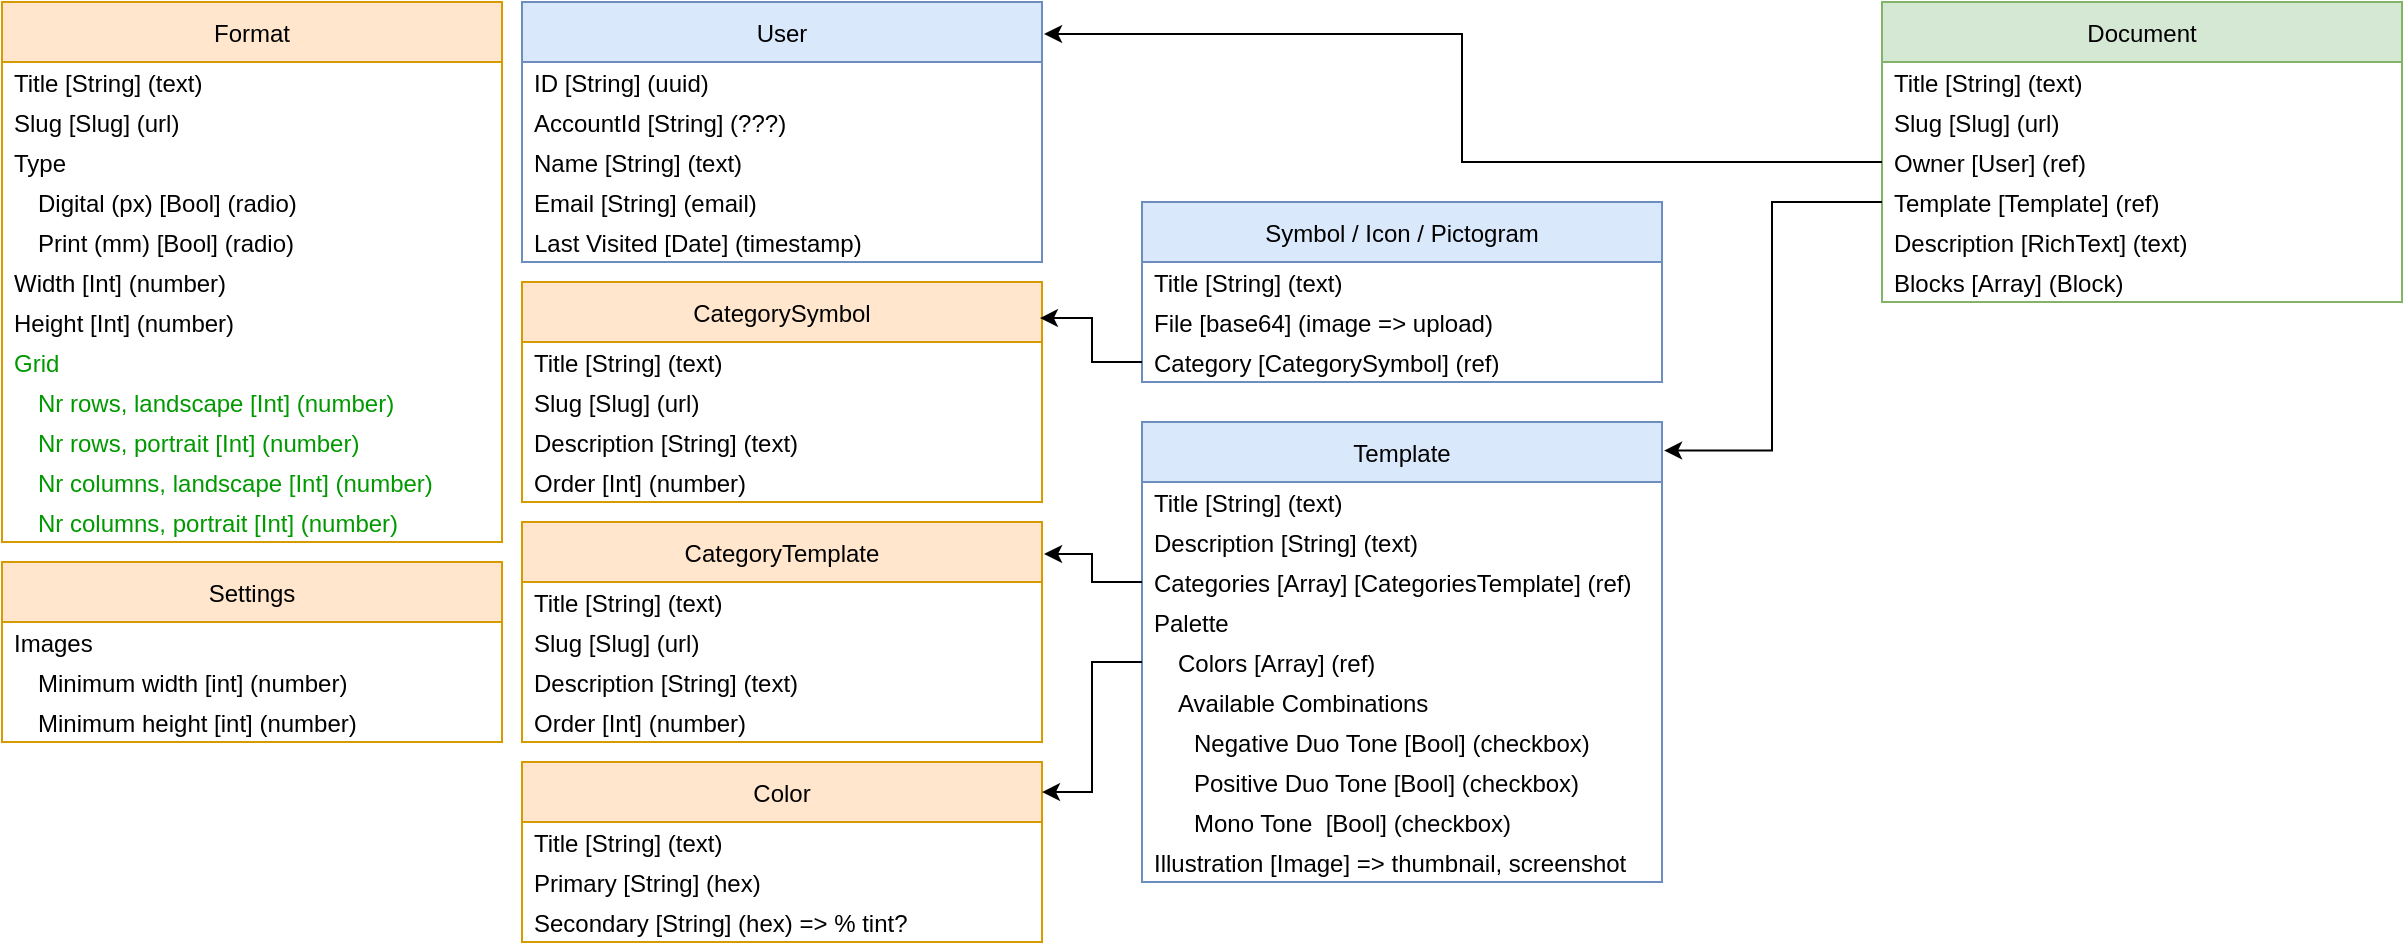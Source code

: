 <mxfile version="20.3.1" type="github">
  <diagram name="Page-1" id="2ca16b54-16f6-2749-3443-fa8db7711227">
    <mxGraphModel dx="1234" dy="793" grid="1" gridSize="10" guides="1" tooltips="1" connect="1" arrows="1" fold="1" page="1" pageScale="1" pageWidth="4681" pageHeight="3300" background="none" math="0" shadow="0">
      <root>
        <mxCell id="0" />
        <mxCell id="1" parent="0" />
        <mxCell id="rpwav4ls4cNXlfBs2Azv-4" value="Format" style="swimlane;fontStyle=0;childLayout=stackLayout;horizontal=1;startSize=30;horizontalStack=0;resizeParent=1;resizeParentMax=0;resizeLast=0;collapsible=1;marginBottom=0;strokeColor=#d79b00;fillColor=#ffe6cc;" vertex="1" parent="1">
          <mxGeometry x="10" y="10" width="250" height="270" as="geometry" />
        </mxCell>
        <mxCell id="rpwav4ls4cNXlfBs2Azv-5" value="Title [String] (text)" style="text;strokeColor=none;fillColor=none;align=left;verticalAlign=middle;spacingLeft=4;spacingRight=4;overflow=hidden;points=[[0,0.5],[1,0.5]];portConstraint=eastwest;rotatable=0;spacing=2;" vertex="1" parent="rpwav4ls4cNXlfBs2Azv-4">
          <mxGeometry y="30" width="250" height="20" as="geometry" />
        </mxCell>
        <mxCell id="rpwav4ls4cNXlfBs2Azv-6" value="Slug [Slug] (url)" style="text;strokeColor=none;fillColor=none;align=left;verticalAlign=middle;spacingLeft=4;spacingRight=4;overflow=hidden;points=[[0,0.5],[1,0.5]];portConstraint=eastwest;rotatable=0;" vertex="1" parent="rpwav4ls4cNXlfBs2Azv-4">
          <mxGeometry y="50" width="250" height="20" as="geometry" />
        </mxCell>
        <mxCell id="rpwav4ls4cNXlfBs2Azv-10" value="Type" style="text;strokeColor=none;fillColor=none;align=left;verticalAlign=middle;spacingLeft=4;spacingRight=4;overflow=hidden;points=[[0,0.5],[1,0.5]];portConstraint=eastwest;rotatable=0;" vertex="1" parent="rpwav4ls4cNXlfBs2Azv-4">
          <mxGeometry y="70" width="250" height="20" as="geometry" />
        </mxCell>
        <mxCell id="rpwav4ls4cNXlfBs2Azv-8" value="Digital (px) [Bool] (radio)" style="text;strokeColor=none;fillColor=none;align=left;verticalAlign=middle;spacingLeft=16;spacingRight=4;overflow=hidden;points=[[0,0.5],[1,0.5]];portConstraint=eastwest;rotatable=0;" vertex="1" parent="rpwav4ls4cNXlfBs2Azv-4">
          <mxGeometry y="90" width="250" height="20" as="geometry" />
        </mxCell>
        <mxCell id="rpwav4ls4cNXlfBs2Azv-9" value="Print (mm) [Bool] (radio)" style="text;strokeColor=none;fillColor=none;align=left;verticalAlign=middle;spacingLeft=16;spacingRight=4;overflow=hidden;points=[[0,0.5],[1,0.5]];portConstraint=eastwest;rotatable=0;" vertex="1" parent="rpwav4ls4cNXlfBs2Azv-4">
          <mxGeometry y="110" width="250" height="20" as="geometry" />
        </mxCell>
        <mxCell id="rpwav4ls4cNXlfBs2Azv-13" value="Width [Int] (number)" style="text;strokeColor=none;fillColor=none;align=left;verticalAlign=middle;spacingLeft=4;spacingRight=4;overflow=hidden;points=[[0,0.5],[1,0.5]];portConstraint=eastwest;rotatable=0;" vertex="1" parent="rpwav4ls4cNXlfBs2Azv-4">
          <mxGeometry y="130" width="250" height="20" as="geometry" />
        </mxCell>
        <mxCell id="rpwav4ls4cNXlfBs2Azv-14" value="Height [Int] (number)" style="text;strokeColor=none;fillColor=none;align=left;verticalAlign=middle;spacingLeft=4;spacingRight=4;overflow=hidden;points=[[0,0.5],[1,0.5]];portConstraint=eastwest;rotatable=0;" vertex="1" parent="rpwav4ls4cNXlfBs2Azv-4">
          <mxGeometry y="150" width="250" height="20" as="geometry" />
        </mxCell>
        <mxCell id="rpwav4ls4cNXlfBs2Azv-36" value="Grid" style="text;strokeColor=none;fillColor=none;align=left;verticalAlign=middle;spacingLeft=4;spacingRight=4;overflow=hidden;points=[[0,0.5],[1,0.5]];portConstraint=eastwest;rotatable=0;fontColor=#009900;" vertex="1" parent="rpwav4ls4cNXlfBs2Azv-4">
          <mxGeometry y="170" width="250" height="20" as="geometry" />
        </mxCell>
        <mxCell id="rpwav4ls4cNXlfBs2Azv-37" value="Nr rows, landscape [Int] (number)" style="text;strokeColor=none;fillColor=none;align=left;verticalAlign=middle;spacingLeft=16;spacingRight=4;overflow=hidden;points=[[0,0.5],[1,0.5]];portConstraint=eastwest;rotatable=0;fontColor=#009900;" vertex="1" parent="rpwav4ls4cNXlfBs2Azv-4">
          <mxGeometry y="190" width="250" height="20" as="geometry" />
        </mxCell>
        <mxCell id="rpwav4ls4cNXlfBs2Azv-40" value="Nr rows, portrait [Int] (number)" style="text;strokeColor=none;fillColor=none;align=left;verticalAlign=middle;spacingLeft=16;spacingRight=4;overflow=hidden;points=[[0,0.5],[1,0.5]];portConstraint=eastwest;rotatable=0;fontColor=#009900;" vertex="1" parent="rpwav4ls4cNXlfBs2Azv-4">
          <mxGeometry y="210" width="250" height="20" as="geometry" />
        </mxCell>
        <mxCell id="rpwav4ls4cNXlfBs2Azv-41" value="Nr columns, landscape [Int] (number)" style="text;strokeColor=none;fillColor=none;align=left;verticalAlign=middle;spacingLeft=16;spacingRight=4;overflow=hidden;points=[[0,0.5],[1,0.5]];portConstraint=eastwest;rotatable=0;fontColor=#009900;" vertex="1" parent="rpwav4ls4cNXlfBs2Azv-4">
          <mxGeometry y="230" width="250" height="20" as="geometry" />
        </mxCell>
        <mxCell id="rpwav4ls4cNXlfBs2Azv-42" value="Nr columns, portrait [Int] (number)" style="text;strokeColor=none;fillColor=none;align=left;verticalAlign=middle;spacingLeft=16;spacingRight=4;overflow=hidden;points=[[0,0.5],[1,0.5]];portConstraint=eastwest;rotatable=0;fontColor=#009900;" vertex="1" parent="rpwav4ls4cNXlfBs2Azv-4">
          <mxGeometry y="250" width="250" height="20" as="geometry" />
        </mxCell>
        <mxCell id="rpwav4ls4cNXlfBs2Azv-24" value="Template" style="swimlane;fontStyle=0;childLayout=stackLayout;horizontal=1;startSize=30;horizontalStack=0;resizeParent=1;resizeParentMax=0;resizeLast=0;collapsible=1;marginBottom=0;fillColor=#dae8fc;strokeColor=#6c8ebf;" vertex="1" parent="1">
          <mxGeometry x="580" y="220" width="260" height="230" as="geometry" />
        </mxCell>
        <mxCell id="rpwav4ls4cNXlfBs2Azv-25" value="Title [String] (text)" style="text;strokeColor=none;fillColor=none;align=left;verticalAlign=middle;spacingLeft=4;spacingRight=4;overflow=hidden;points=[[0,0.5],[1,0.5]];portConstraint=eastwest;rotatable=0;spacing=2;" vertex="1" parent="rpwav4ls4cNXlfBs2Azv-24">
          <mxGeometry y="30" width="260" height="20" as="geometry" />
        </mxCell>
        <mxCell id="rpwav4ls4cNXlfBs2Azv-26" value="Description [String] (text)" style="text;strokeColor=none;fillColor=none;align=left;verticalAlign=middle;spacingLeft=4;spacingRight=4;overflow=hidden;points=[[0,0.5],[1,0.5]];portConstraint=eastwest;rotatable=0;" vertex="1" parent="rpwav4ls4cNXlfBs2Azv-24">
          <mxGeometry y="50" width="260" height="20" as="geometry" />
        </mxCell>
        <mxCell id="rpwav4ls4cNXlfBs2Azv-109" value="Categories [Array] [CategoriesTemplate] (ref)" style="text;strokeColor=none;fillColor=none;align=left;verticalAlign=middle;spacingLeft=4;spacingRight=4;overflow=hidden;points=[[0,0.5],[1,0.5]];portConstraint=eastwest;rotatable=0;" vertex="1" parent="rpwav4ls4cNXlfBs2Azv-24">
          <mxGeometry y="70" width="260" height="20" as="geometry" />
        </mxCell>
        <mxCell id="rpwav4ls4cNXlfBs2Azv-27" value="Palette" style="text;strokeColor=none;fillColor=none;align=left;verticalAlign=middle;spacingLeft=4;spacingRight=4;overflow=hidden;points=[[0,0.5],[1,0.5]];portConstraint=eastwest;rotatable=0;" vertex="1" parent="rpwav4ls4cNXlfBs2Azv-24">
          <mxGeometry y="90" width="260" height="20" as="geometry" />
        </mxCell>
        <mxCell id="rpwav4ls4cNXlfBs2Azv-28" value="Colors [Array] (ref)" style="text;strokeColor=none;fillColor=none;align=left;verticalAlign=middle;spacingLeft=16;spacingRight=4;overflow=hidden;points=[[0,0.5],[1,0.5]];portConstraint=eastwest;rotatable=0;" vertex="1" parent="rpwav4ls4cNXlfBs2Azv-24">
          <mxGeometry y="110" width="260" height="20" as="geometry" />
        </mxCell>
        <mxCell id="rpwav4ls4cNXlfBs2Azv-29" value="Available Combinations" style="text;strokeColor=none;fillColor=none;align=left;verticalAlign=middle;spacingLeft=16;spacingRight=4;overflow=hidden;points=[[0,0.5],[1,0.5]];portConstraint=eastwest;rotatable=0;" vertex="1" parent="rpwav4ls4cNXlfBs2Azv-24">
          <mxGeometry y="130" width="260" height="20" as="geometry" />
        </mxCell>
        <mxCell id="rpwav4ls4cNXlfBs2Azv-32" value="Negative Duo Tone [Bool] (checkbox)" style="text;strokeColor=none;fillColor=none;align=left;verticalAlign=middle;spacingLeft=24;spacingRight=4;overflow=hidden;points=[[0,0.5],[1,0.5]];portConstraint=eastwest;rotatable=0;" vertex="1" parent="rpwav4ls4cNXlfBs2Azv-24">
          <mxGeometry y="150" width="260" height="20" as="geometry" />
        </mxCell>
        <mxCell id="rpwav4ls4cNXlfBs2Azv-33" value="Positive Duo Tone [Bool] (checkbox)" style="text;strokeColor=none;fillColor=none;align=left;verticalAlign=middle;spacingLeft=24;spacingRight=4;overflow=hidden;points=[[0,0.5],[1,0.5]];portConstraint=eastwest;rotatable=0;" vertex="1" parent="rpwav4ls4cNXlfBs2Azv-24">
          <mxGeometry y="170" width="260" height="20" as="geometry" />
        </mxCell>
        <mxCell id="rpwav4ls4cNXlfBs2Azv-34" value="Mono Tone  [Bool] (checkbox)" style="text;strokeColor=none;fillColor=none;align=left;verticalAlign=middle;spacingLeft=24;spacingRight=4;overflow=hidden;points=[[0,0.5],[1,0.5]];portConstraint=eastwest;rotatable=0;" vertex="1" parent="rpwav4ls4cNXlfBs2Azv-24">
          <mxGeometry y="190" width="260" height="20" as="geometry" />
        </mxCell>
        <mxCell id="rpwav4ls4cNXlfBs2Azv-44" value="Illustration [Image] =&gt; thumbnail, screenshot" style="text;strokeColor=none;fillColor=none;align=left;verticalAlign=middle;spacingLeft=4;spacingRight=4;overflow=hidden;points=[[0,0.5],[1,0.5]];portConstraint=eastwest;rotatable=0;" vertex="1" parent="rpwav4ls4cNXlfBs2Azv-24">
          <mxGeometry y="210" width="260" height="20" as="geometry" />
        </mxCell>
        <mxCell id="rpwav4ls4cNXlfBs2Azv-46" value="Document" style="swimlane;fontStyle=0;childLayout=stackLayout;horizontal=1;startSize=30;horizontalStack=0;resizeParent=1;resizeParentMax=0;resizeLast=0;collapsible=1;marginBottom=0;fillColor=#d5e8d4;strokeColor=#82b366;" vertex="1" parent="1">
          <mxGeometry x="950" y="10" width="260" height="150" as="geometry" />
        </mxCell>
        <mxCell id="rpwav4ls4cNXlfBs2Azv-47" value="Title [String] (text)" style="text;strokeColor=none;fillColor=none;align=left;verticalAlign=middle;spacingLeft=4;spacingRight=4;overflow=hidden;points=[[0,0.5],[1,0.5]];portConstraint=eastwest;rotatable=0;spacing=2;" vertex="1" parent="rpwav4ls4cNXlfBs2Azv-46">
          <mxGeometry y="30" width="260" height="20" as="geometry" />
        </mxCell>
        <mxCell id="rpwav4ls4cNXlfBs2Azv-56" value="Slug [Slug] (url)" style="text;strokeColor=none;fillColor=none;align=left;verticalAlign=middle;spacingLeft=4;spacingRight=4;overflow=hidden;points=[[0,0.5],[1,0.5]];portConstraint=eastwest;rotatable=0;spacing=2;" vertex="1" parent="rpwav4ls4cNXlfBs2Azv-46">
          <mxGeometry y="50" width="260" height="20" as="geometry" />
        </mxCell>
        <mxCell id="rpwav4ls4cNXlfBs2Azv-57" value="Owner [User] (ref)" style="text;strokeColor=none;fillColor=none;align=left;verticalAlign=middle;spacingLeft=4;spacingRight=4;overflow=hidden;points=[[0,0.5],[1,0.5]];portConstraint=eastwest;rotatable=0;spacing=2;" vertex="1" parent="rpwav4ls4cNXlfBs2Azv-46">
          <mxGeometry y="70" width="260" height="20" as="geometry" />
        </mxCell>
        <mxCell id="rpwav4ls4cNXlfBs2Azv-58" value="Template [Template] (ref)" style="text;strokeColor=none;fillColor=none;align=left;verticalAlign=middle;spacingLeft=4;spacingRight=4;overflow=hidden;points=[[0,0.5],[1,0.5]];portConstraint=eastwest;rotatable=0;spacing=2;" vertex="1" parent="rpwav4ls4cNXlfBs2Azv-46">
          <mxGeometry y="90" width="260" height="20" as="geometry" />
        </mxCell>
        <mxCell id="rpwav4ls4cNXlfBs2Azv-48" value="Description [RichText] (text)" style="text;strokeColor=none;fillColor=none;align=left;verticalAlign=middle;spacingLeft=4;spacingRight=4;overflow=hidden;points=[[0,0.5],[1,0.5]];portConstraint=eastwest;rotatable=0;" vertex="1" parent="rpwav4ls4cNXlfBs2Azv-46">
          <mxGeometry y="110" width="260" height="20" as="geometry" />
        </mxCell>
        <mxCell id="rpwav4ls4cNXlfBs2Azv-55" value="Blocks [Array] (Block)" style="text;strokeColor=none;fillColor=none;align=left;verticalAlign=middle;spacingLeft=4;spacingRight=4;overflow=hidden;points=[[0,0.5],[1,0.5]];portConstraint=eastwest;rotatable=0;" vertex="1" parent="rpwav4ls4cNXlfBs2Azv-46">
          <mxGeometry y="130" width="260" height="20" as="geometry" />
        </mxCell>
        <mxCell id="rpwav4ls4cNXlfBs2Azv-61" style="edgeStyle=orthogonalEdgeStyle;rounded=0;orthogonalLoop=1;jettySize=auto;html=1;exitX=0;exitY=0.5;exitDx=0;exitDy=0;entryX=1.004;entryY=0.062;entryDx=0;entryDy=0;entryPerimeter=0;fontColor=#009900;" edge="1" parent="1" source="rpwav4ls4cNXlfBs2Azv-58" target="rpwav4ls4cNXlfBs2Azv-24">
          <mxGeometry relative="1" as="geometry" />
        </mxCell>
        <mxCell id="rpwav4ls4cNXlfBs2Azv-62" value="User" style="swimlane;fontStyle=0;childLayout=stackLayout;horizontal=1;startSize=30;horizontalStack=0;resizeParent=1;resizeParentMax=0;resizeLast=0;collapsible=1;marginBottom=0;fillColor=#dae8fc;strokeColor=#6c8ebf;" vertex="1" parent="1">
          <mxGeometry x="270" y="10" width="260" height="130" as="geometry" />
        </mxCell>
        <mxCell id="rpwav4ls4cNXlfBs2Azv-63" value="ID [String] (uuid)" style="text;strokeColor=none;fillColor=none;align=left;verticalAlign=middle;spacingLeft=4;spacingRight=4;overflow=hidden;points=[[0,0.5],[1,0.5]];portConstraint=eastwest;rotatable=0;spacing=2;" vertex="1" parent="rpwav4ls4cNXlfBs2Azv-62">
          <mxGeometry y="30" width="260" height="20" as="geometry" />
        </mxCell>
        <mxCell id="rpwav4ls4cNXlfBs2Azv-72" value="AccountId [String] (???)" style="text;strokeColor=none;fillColor=none;align=left;verticalAlign=middle;spacingLeft=4;spacingRight=4;overflow=hidden;points=[[0,0.5],[1,0.5]];portConstraint=eastwest;rotatable=0;spacing=2;" vertex="1" parent="rpwav4ls4cNXlfBs2Azv-62">
          <mxGeometry y="50" width="260" height="20" as="geometry" />
        </mxCell>
        <mxCell id="rpwav4ls4cNXlfBs2Azv-73" value="Name [String] (text)" style="text;strokeColor=none;fillColor=none;align=left;verticalAlign=middle;spacingLeft=4;spacingRight=4;overflow=hidden;points=[[0,0.5],[1,0.5]];portConstraint=eastwest;rotatable=0;spacing=2;" vertex="1" parent="rpwav4ls4cNXlfBs2Azv-62">
          <mxGeometry y="70" width="260" height="20" as="geometry" />
        </mxCell>
        <mxCell id="rpwav4ls4cNXlfBs2Azv-64" value="Email [String] (email)" style="text;strokeColor=none;fillColor=none;align=left;verticalAlign=middle;spacingLeft=4;spacingRight=4;overflow=hidden;points=[[0,0.5],[1,0.5]];portConstraint=eastwest;rotatable=0;" vertex="1" parent="rpwav4ls4cNXlfBs2Azv-62">
          <mxGeometry y="90" width="260" height="20" as="geometry" />
        </mxCell>
        <mxCell id="rpwav4ls4cNXlfBs2Azv-65" value="Last Visited [Date] (timestamp)" style="text;strokeColor=none;fillColor=none;align=left;verticalAlign=middle;spacingLeft=4;spacingRight=4;overflow=hidden;points=[[0,0.5],[1,0.5]];portConstraint=eastwest;rotatable=0;" vertex="1" parent="rpwav4ls4cNXlfBs2Azv-62">
          <mxGeometry y="110" width="260" height="20" as="geometry" />
        </mxCell>
        <mxCell id="rpwav4ls4cNXlfBs2Azv-74" style="edgeStyle=orthogonalEdgeStyle;rounded=0;orthogonalLoop=1;jettySize=auto;html=1;exitX=0;exitY=0.5;exitDx=0;exitDy=0;entryX=1.004;entryY=0.123;entryDx=0;entryDy=0;entryPerimeter=0;fontColor=#009900;" edge="1" parent="1" source="rpwav4ls4cNXlfBs2Azv-57" target="rpwav4ls4cNXlfBs2Azv-62">
          <mxGeometry relative="1" as="geometry" />
        </mxCell>
        <mxCell id="rpwav4ls4cNXlfBs2Azv-75" value="Color" style="swimlane;fontStyle=0;childLayout=stackLayout;horizontal=1;startSize=30;horizontalStack=0;resizeParent=1;resizeParentMax=0;resizeLast=0;collapsible=1;marginBottom=0;fillColor=#ffe6cc;strokeColor=#d79b00;" vertex="1" parent="1">
          <mxGeometry x="270" y="390" width="260" height="90" as="geometry" />
        </mxCell>
        <mxCell id="rpwav4ls4cNXlfBs2Azv-76" value="Title [String] (text)" style="text;strokeColor=none;fillColor=none;align=left;verticalAlign=middle;spacingLeft=4;spacingRight=4;overflow=hidden;points=[[0,0.5],[1,0.5]];portConstraint=eastwest;rotatable=0;spacing=2;" vertex="1" parent="rpwav4ls4cNXlfBs2Azv-75">
          <mxGeometry y="30" width="260" height="20" as="geometry" />
        </mxCell>
        <mxCell id="rpwav4ls4cNXlfBs2Azv-77" value="Primary [String] (hex)" style="text;strokeColor=none;fillColor=none;align=left;verticalAlign=middle;spacingLeft=4;spacingRight=4;overflow=hidden;points=[[0,0.5],[1,0.5]];portConstraint=eastwest;rotatable=0;" vertex="1" parent="rpwav4ls4cNXlfBs2Azv-75">
          <mxGeometry y="50" width="260" height="20" as="geometry" />
        </mxCell>
        <mxCell id="rpwav4ls4cNXlfBs2Azv-91" value="Secondary [String] (hex) =&gt; % tint?" style="text;strokeColor=none;fillColor=none;align=left;verticalAlign=middle;spacingLeft=4;spacingRight=4;overflow=hidden;points=[[0,0.5],[1,0.5]];portConstraint=eastwest;rotatable=0;" vertex="1" parent="rpwav4ls4cNXlfBs2Azv-75">
          <mxGeometry y="70" width="260" height="20" as="geometry" />
        </mxCell>
        <mxCell id="rpwav4ls4cNXlfBs2Azv-92" style="edgeStyle=orthogonalEdgeStyle;rounded=0;orthogonalLoop=1;jettySize=auto;html=1;exitX=0;exitY=0.5;exitDx=0;exitDy=0;entryX=1;entryY=0.167;entryDx=0;entryDy=0;entryPerimeter=0;fontColor=#009900;" edge="1" parent="1" source="rpwav4ls4cNXlfBs2Azv-28" target="rpwav4ls4cNXlfBs2Azv-75">
          <mxGeometry relative="1" as="geometry" />
        </mxCell>
        <mxCell id="rpwav4ls4cNXlfBs2Azv-93" value="Symbol / Icon / Pictogram" style="swimlane;fontStyle=0;childLayout=stackLayout;horizontal=1;startSize=30;horizontalStack=0;resizeParent=1;resizeParentMax=0;resizeLast=0;collapsible=1;marginBottom=0;fillColor=#dae8fc;strokeColor=#6c8ebf;" vertex="1" parent="1">
          <mxGeometry x="580" y="110" width="260" height="90" as="geometry" />
        </mxCell>
        <mxCell id="rpwav4ls4cNXlfBs2Azv-94" value="Title [String] (text)" style="text;strokeColor=none;fillColor=none;align=left;verticalAlign=middle;spacingLeft=4;spacingRight=4;overflow=hidden;points=[[0,0.5],[1,0.5]];portConstraint=eastwest;rotatable=0;spacing=2;" vertex="1" parent="rpwav4ls4cNXlfBs2Azv-93">
          <mxGeometry y="30" width="260" height="20" as="geometry" />
        </mxCell>
        <mxCell id="rpwav4ls4cNXlfBs2Azv-95" value="File [base64] (image =&gt; upload)" style="text;strokeColor=none;fillColor=none;align=left;verticalAlign=middle;spacingLeft=4;spacingRight=4;overflow=hidden;points=[[0,0.5],[1,0.5]];portConstraint=eastwest;rotatable=0;" vertex="1" parent="rpwav4ls4cNXlfBs2Azv-93">
          <mxGeometry y="50" width="260" height="20" as="geometry" />
        </mxCell>
        <mxCell id="rpwav4ls4cNXlfBs2Azv-96" value="Category [CategorySymbol] (ref)" style="text;strokeColor=none;fillColor=none;align=left;verticalAlign=middle;spacingLeft=4;spacingRight=4;overflow=hidden;points=[[0,0.5],[1,0.5]];portConstraint=eastwest;rotatable=0;" vertex="1" parent="rpwav4ls4cNXlfBs2Azv-93">
          <mxGeometry y="70" width="260" height="20" as="geometry" />
        </mxCell>
        <mxCell id="rpwav4ls4cNXlfBs2Azv-97" value="CategoryTemplate" style="swimlane;fontStyle=0;childLayout=stackLayout;horizontal=1;startSize=30;horizontalStack=0;resizeParent=1;resizeParentMax=0;resizeLast=0;collapsible=1;marginBottom=0;fillColor=#ffe6cc;strokeColor=#d79b00;" vertex="1" parent="1">
          <mxGeometry x="270" y="270" width="260" height="110" as="geometry" />
        </mxCell>
        <mxCell id="rpwav4ls4cNXlfBs2Azv-98" value="Title [String] (text)" style="text;strokeColor=none;fillColor=none;align=left;verticalAlign=middle;spacingLeft=4;spacingRight=4;overflow=hidden;points=[[0,0.5],[1,0.5]];portConstraint=eastwest;rotatable=0;spacing=2;" vertex="1" parent="rpwav4ls4cNXlfBs2Azv-97">
          <mxGeometry y="30" width="260" height="20" as="geometry" />
        </mxCell>
        <mxCell id="rpwav4ls4cNXlfBs2Azv-99" value="Slug [Slug] (url)" style="text;strokeColor=none;fillColor=none;align=left;verticalAlign=middle;spacingLeft=4;spacingRight=4;overflow=hidden;points=[[0,0.5],[1,0.5]];portConstraint=eastwest;rotatable=0;" vertex="1" parent="rpwav4ls4cNXlfBs2Azv-97">
          <mxGeometry y="50" width="260" height="20" as="geometry" />
        </mxCell>
        <mxCell id="rpwav4ls4cNXlfBs2Azv-100" value="Description [String] (text)" style="text;strokeColor=none;fillColor=none;align=left;verticalAlign=middle;spacingLeft=4;spacingRight=4;overflow=hidden;points=[[0,0.5],[1,0.5]];portConstraint=eastwest;rotatable=0;" vertex="1" parent="rpwav4ls4cNXlfBs2Azv-97">
          <mxGeometry y="70" width="260" height="20" as="geometry" />
        </mxCell>
        <mxCell id="rpwav4ls4cNXlfBs2Azv-102" value="Order [Int] (number)" style="text;strokeColor=none;fillColor=none;align=left;verticalAlign=middle;spacingLeft=4;spacingRight=4;overflow=hidden;points=[[0,0.5],[1,0.5]];portConstraint=eastwest;rotatable=0;" vertex="1" parent="rpwav4ls4cNXlfBs2Azv-97">
          <mxGeometry y="90" width="260" height="20" as="geometry" />
        </mxCell>
        <mxCell id="rpwav4ls4cNXlfBs2Azv-103" value="CategorySymbol" style="swimlane;fontStyle=0;childLayout=stackLayout;horizontal=1;startSize=30;horizontalStack=0;resizeParent=1;resizeParentMax=0;resizeLast=0;collapsible=1;marginBottom=0;fillColor=#ffe6cc;strokeColor=#d79b00;" vertex="1" parent="1">
          <mxGeometry x="270" y="150" width="260" height="110" as="geometry" />
        </mxCell>
        <mxCell id="rpwav4ls4cNXlfBs2Azv-104" value="Title [String] (text)" style="text;strokeColor=none;fillColor=none;align=left;verticalAlign=middle;spacingLeft=4;spacingRight=4;overflow=hidden;points=[[0,0.5],[1,0.5]];portConstraint=eastwest;rotatable=0;spacing=2;" vertex="1" parent="rpwav4ls4cNXlfBs2Azv-103">
          <mxGeometry y="30" width="260" height="20" as="geometry" />
        </mxCell>
        <mxCell id="rpwav4ls4cNXlfBs2Azv-105" value="Slug [Slug] (url)" style="text;strokeColor=none;fillColor=none;align=left;verticalAlign=middle;spacingLeft=4;spacingRight=4;overflow=hidden;points=[[0,0.5],[1,0.5]];portConstraint=eastwest;rotatable=0;" vertex="1" parent="rpwav4ls4cNXlfBs2Azv-103">
          <mxGeometry y="50" width="260" height="20" as="geometry" />
        </mxCell>
        <mxCell id="rpwav4ls4cNXlfBs2Azv-106" value="Description [String] (text)" style="text;strokeColor=none;fillColor=none;align=left;verticalAlign=middle;spacingLeft=4;spacingRight=4;overflow=hidden;points=[[0,0.5],[1,0.5]];portConstraint=eastwest;rotatable=0;" vertex="1" parent="rpwav4ls4cNXlfBs2Azv-103">
          <mxGeometry y="70" width="260" height="20" as="geometry" />
        </mxCell>
        <mxCell id="rpwav4ls4cNXlfBs2Azv-107" value="Order [Int] (number)" style="text;strokeColor=none;fillColor=none;align=left;verticalAlign=middle;spacingLeft=4;spacingRight=4;overflow=hidden;points=[[0,0.5],[1,0.5]];portConstraint=eastwest;rotatable=0;" vertex="1" parent="rpwav4ls4cNXlfBs2Azv-103">
          <mxGeometry y="90" width="260" height="20" as="geometry" />
        </mxCell>
        <mxCell id="rpwav4ls4cNXlfBs2Azv-108" style="edgeStyle=orthogonalEdgeStyle;rounded=0;orthogonalLoop=1;jettySize=auto;html=1;exitX=0;exitY=0.5;exitDx=0;exitDy=0;entryX=0.996;entryY=0.164;entryDx=0;entryDy=0;entryPerimeter=0;fontColor=#009900;" edge="1" parent="1" source="rpwav4ls4cNXlfBs2Azv-96" target="rpwav4ls4cNXlfBs2Azv-103">
          <mxGeometry relative="1" as="geometry" />
        </mxCell>
        <mxCell id="rpwav4ls4cNXlfBs2Azv-110" style="edgeStyle=orthogonalEdgeStyle;rounded=0;orthogonalLoop=1;jettySize=auto;html=1;exitX=0;exitY=0.5;exitDx=0;exitDy=0;entryX=1.004;entryY=0.145;entryDx=0;entryDy=0;entryPerimeter=0;fontColor=#009900;" edge="1" parent="1" source="rpwav4ls4cNXlfBs2Azv-109" target="rpwav4ls4cNXlfBs2Azv-97">
          <mxGeometry relative="1" as="geometry" />
        </mxCell>
        <mxCell id="rpwav4ls4cNXlfBs2Azv-111" value="Settings" style="swimlane;fontStyle=0;childLayout=stackLayout;horizontal=1;startSize=30;horizontalStack=0;resizeParent=1;resizeParentMax=0;resizeLast=0;collapsible=1;marginBottom=0;fillColor=#ffe6cc;strokeColor=#d79b00;" vertex="1" parent="1">
          <mxGeometry x="10" y="290" width="250" height="90" as="geometry" />
        </mxCell>
        <mxCell id="rpwav4ls4cNXlfBs2Azv-114" value="Images" style="text;strokeColor=none;fillColor=none;align=left;verticalAlign=middle;spacingLeft=4;spacingRight=4;overflow=hidden;points=[[0,0.5],[1,0.5]];portConstraint=eastwest;rotatable=0;" vertex="1" parent="rpwav4ls4cNXlfBs2Azv-111">
          <mxGeometry y="30" width="250" height="20" as="geometry" />
        </mxCell>
        <mxCell id="rpwav4ls4cNXlfBs2Azv-115" value="Minimum width [int] (number)" style="text;strokeColor=none;fillColor=none;align=left;verticalAlign=middle;spacingLeft=16;spacingRight=4;overflow=hidden;points=[[0,0.5],[1,0.5]];portConstraint=eastwest;rotatable=0;" vertex="1" parent="rpwav4ls4cNXlfBs2Azv-111">
          <mxGeometry y="50" width="250" height="20" as="geometry" />
        </mxCell>
        <mxCell id="rpwav4ls4cNXlfBs2Azv-124" value="Minimum height [int] (number)" style="text;strokeColor=none;fillColor=none;align=left;verticalAlign=middle;spacingLeft=16;spacingRight=4;overflow=hidden;points=[[0,0.5],[1,0.5]];portConstraint=eastwest;rotatable=0;" vertex="1" parent="rpwav4ls4cNXlfBs2Azv-111">
          <mxGeometry y="70" width="250" height="20" as="geometry" />
        </mxCell>
      </root>
    </mxGraphModel>
  </diagram>
</mxfile>
